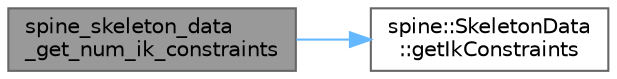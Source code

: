 digraph "spine_skeleton_data_get_num_ik_constraints"
{
 // LATEX_PDF_SIZE
  bgcolor="transparent";
  edge [fontname=Helvetica,fontsize=10,labelfontname=Helvetica,labelfontsize=10];
  node [fontname=Helvetica,fontsize=10,shape=box,height=0.2,width=0.4];
  rankdir="LR";
  Node1 [id="Node000001",label="spine_skeleton_data\l_get_num_ik_constraints",height=0.2,width=0.4,color="gray40", fillcolor="grey60", style="filled", fontcolor="black",tooltip=" "];
  Node1 -> Node2 [id="edge1_Node000001_Node000002",color="steelblue1",style="solid",tooltip=" "];
  Node2 [id="Node000002",label="spine::SkeletonData\l::getIkConstraints",height=0.2,width=0.4,color="grey40", fillcolor="white", style="filled",URL="$classspine_1_1_skeleton_data.html#af96d38f2167fd0b9b8e6eb9caf26a201",tooltip=" "];
}

